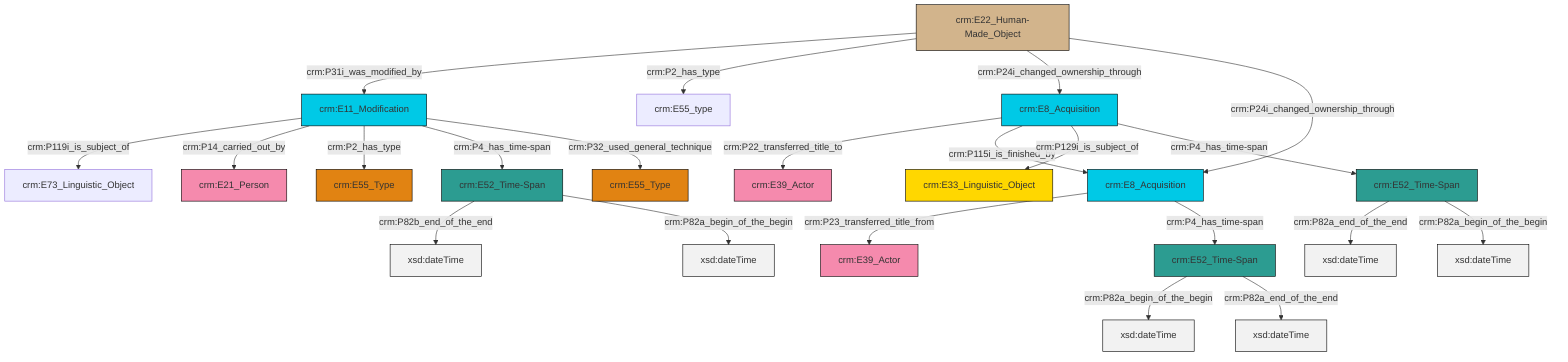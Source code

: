 graph TD
classDef Literal fill:#f2f2f2,stroke:#000000;
classDef CRM_Entity fill:#FFFFFF,stroke:#000000;
classDef Temporal_Entity fill:#00C9E6, stroke:#000000;
classDef Type fill:#E18312, stroke:#000000;
classDef Time-Span fill:#2C9C91, stroke:#000000;
classDef Appellation fill:#FFEB7F, stroke:#000000;
classDef Place fill:#008836, stroke:#000000;
classDef Persistent_Item fill:#B266B2, stroke:#000000;
classDef Conceptual_Object fill:#FFD700, stroke:#000000;
classDef Physical_Thing fill:#D2B48C, stroke:#000000;
classDef Actor fill:#f58aad, stroke:#000000;
classDef PC_Classes fill:#4ce600, stroke:#000000;
classDef Multi fill:#cccccc,stroke:#000000;

0["crm:E8_Acquisition"]:::Temporal_Entity -->|crm:P22_transferred_title_to| 1["crm:E39_Actor"]:::Actor
6["crm:E8_Acquisition"]:::Temporal_Entity -->|crm:P23_transferred_title_from| 7["crm:E39_Actor"]:::Actor
8["crm:E22_Human-Made_Object"]:::Physical_Thing -->|crm:P31i_was_modified_by| 9["crm:E11_Modification"]:::Temporal_Entity
8["crm:E22_Human-Made_Object"]:::Physical_Thing -->|crm:P2_has_type| 13["crm:E55_type"]:::Default
2["crm:E52_Time-Span"]:::Time-Span -->|crm:P82b_end_of_the_end| 14[xsd:dateTime]:::Literal
15["crm:E52_Time-Span"]:::Time-Span -->|crm:P82a_begin_of_the_begin| 16[xsd:dateTime]:::Literal
9["crm:E11_Modification"]:::Temporal_Entity -->|crm:P119i_is_subject_of| 17["crm:E73_Linguistic_Object"]:::Default
2["crm:E52_Time-Span"]:::Time-Span -->|crm:P82a_begin_of_the_begin| 18[xsd:dateTime]:::Literal
9["crm:E11_Modification"]:::Temporal_Entity -->|crm:P14_carried_out_by| 23["crm:E21_Person"]:::Actor
8["crm:E22_Human-Made_Object"]:::Physical_Thing -->|crm:P24i_changed_ownership_through| 0["crm:E8_Acquisition"]:::Temporal_Entity
0["crm:E8_Acquisition"]:::Temporal_Entity -->|crm:P115i_is_finished_by| 6["crm:E8_Acquisition"]:::Temporal_Entity
9["crm:E11_Modification"]:::Temporal_Entity -->|crm:P2_has_type| 19["crm:E55_Type"]:::Type
0["crm:E8_Acquisition"]:::Temporal_Entity -->|crm:P129i_is_subject_of| 21["crm:E33_Linguistic_Object"]:::Conceptual_Object
15["crm:E52_Time-Span"]:::Time-Span -->|crm:P82a_end_of_the_end| 30[xsd:dateTime]:::Literal
9["crm:E11_Modification"]:::Temporal_Entity -->|crm:P4_has_time-span| 2["crm:E52_Time-Span"]:::Time-Span
10["crm:E52_Time-Span"]:::Time-Span -->|crm:P82a_end_of_the_end| 31[xsd:dateTime]:::Literal
6["crm:E8_Acquisition"]:::Temporal_Entity -->|crm:P4_has_time-span| 15["crm:E52_Time-Span"]:::Time-Span
0["crm:E8_Acquisition"]:::Temporal_Entity -->|crm:P4_has_time-span| 10["crm:E52_Time-Span"]:::Time-Span
8["crm:E22_Human-Made_Object"]:::Physical_Thing -->|crm:P24i_changed_ownership_through| 6["crm:E8_Acquisition"]:::Temporal_Entity
10["crm:E52_Time-Span"]:::Time-Span -->|crm:P82a_begin_of_the_begin| 34[xsd:dateTime]:::Literal
9["crm:E11_Modification"]:::Temporal_Entity -->|crm:P32_used_general_technique| 4["crm:E55_Type"]:::Type